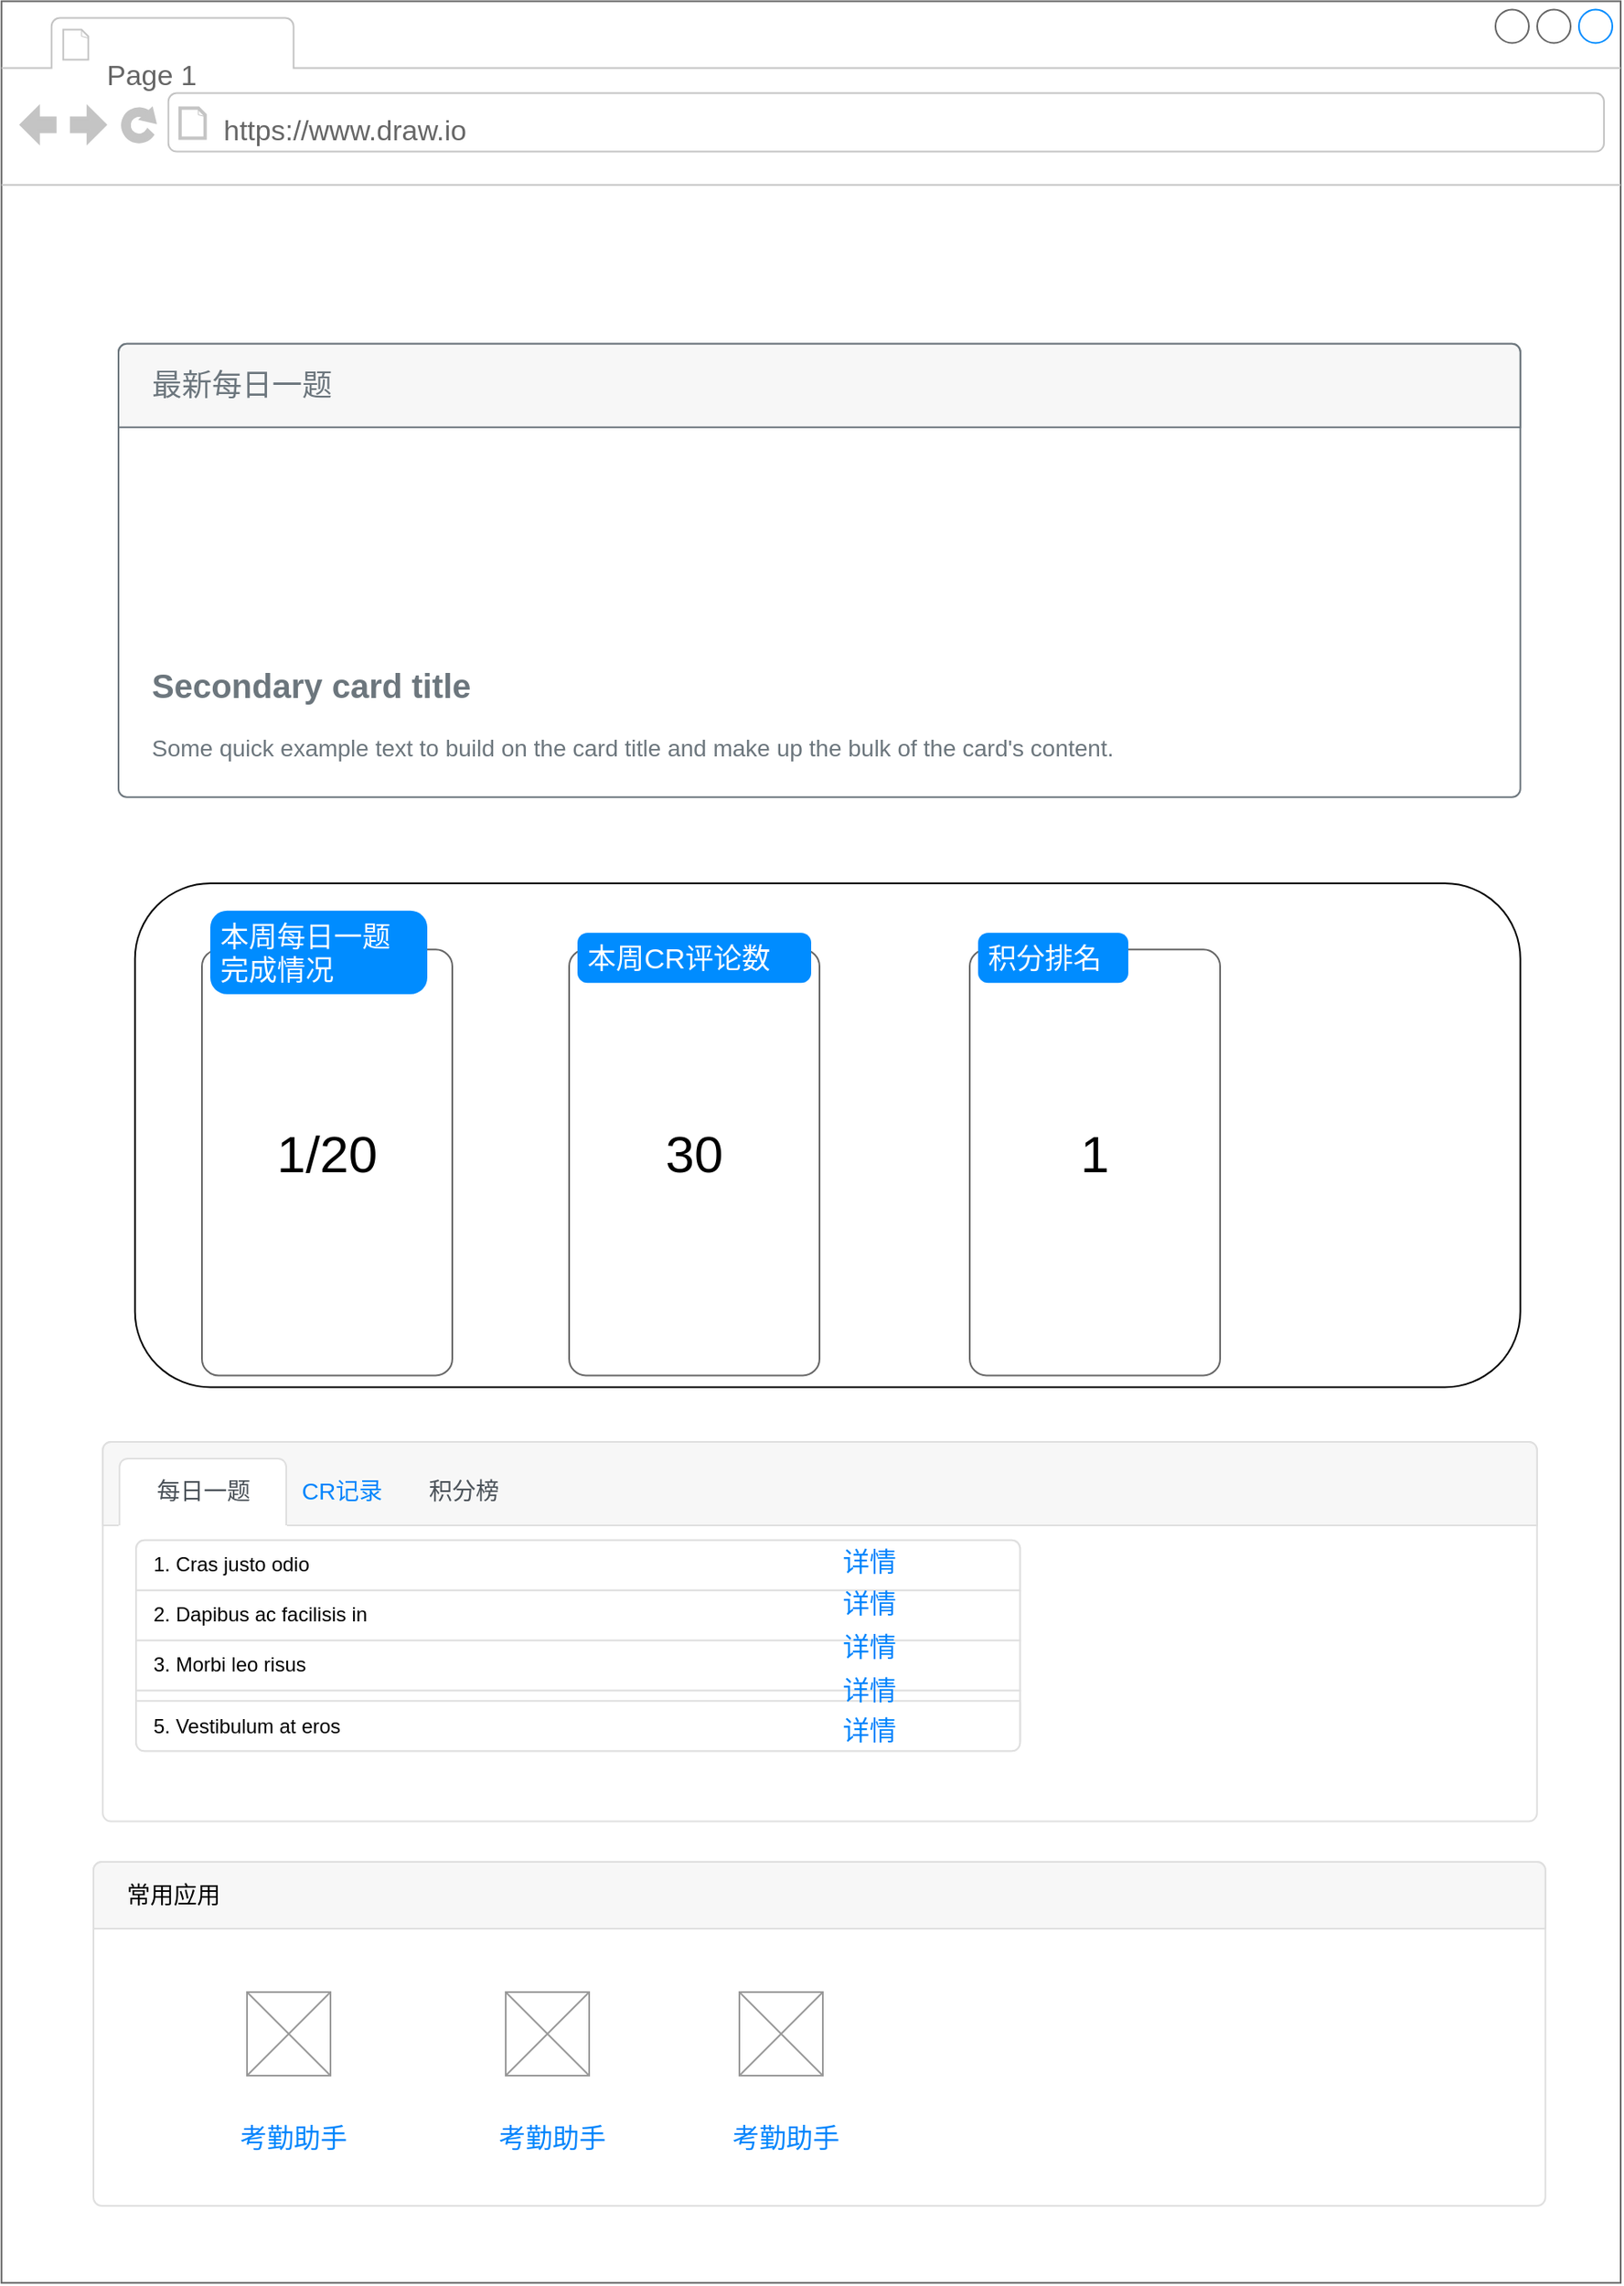 <mxfile version="20.2.2" type="github">
  <diagram id="K8B57EH4iwTCI3toLxyg" name="第 1 页">
    <mxGraphModel dx="1577" dy="2044" grid="1" gridSize="10" guides="1" tooltips="1" connect="1" arrows="1" fold="1" page="1" pageScale="1" pageWidth="827" pageHeight="1169" math="0" shadow="0">
      <root>
        <mxCell id="0" />
        <mxCell id="1" parent="0" />
        <mxCell id="xulJQzumZJBnUeOoIjRu-1" value="&lt;b&gt;&lt;font style=&quot;font-size: 20px&quot;&gt;Danger card title&lt;/font&gt;&lt;/b&gt;&lt;br style=&quot;font-size: 14px&quot;&gt;&lt;br style=&quot;font-size: 14px&quot;&gt;Some quick example text to build on the card title and make up the bulk of the card&#39;s content." style="html=1;shadow=0;dashed=0;shape=mxgraph.bootstrap.rrect;rSize=5;strokeColor=#DB2843;html=1;whiteSpace=wrap;fillColor=#ffffff;fontColor=#DB2843;verticalAlign=bottom;align=left;spacing=20;spacingBottom=0;fontSize=14;" vertex="1" parent="1">
          <mxGeometry x="460" y="18" width="960" height="1312" as="geometry" />
        </mxCell>
        <mxCell id="xulJQzumZJBnUeOoIjRu-2" value="" style="strokeWidth=1;shadow=0;dashed=0;align=center;html=1;shape=mxgraph.mockup.containers.browserWindow;rSize=0;strokeColor=#666666;strokeColor2=#008cff;strokeColor3=#c4c4c4;mainText=,;recursiveResize=0;" vertex="1" parent="xulJQzumZJBnUeOoIjRu-1">
          <mxGeometry x="-10.12" y="-52.239" width="970.12" height="1366.305" as="geometry" />
        </mxCell>
        <mxCell id="xulJQzumZJBnUeOoIjRu-3" value="Page 1" style="strokeWidth=1;shadow=0;dashed=0;align=center;html=1;shape=mxgraph.mockup.containers.anchor;fontSize=17;fontColor=#666666;align=left;" vertex="1" parent="xulJQzumZJBnUeOoIjRu-2">
          <mxGeometry x="60.698" y="21.725" width="111.279" height="47.07" as="geometry" />
        </mxCell>
        <mxCell id="xulJQzumZJBnUeOoIjRu-4" value="https://www.draw.io" style="strokeWidth=1;shadow=0;dashed=0;align=center;html=1;shape=mxgraph.mockup.containers.anchor;rSize=0;fontSize=17;fontColor=#666666;align=left;" vertex="1" parent="xulJQzumZJBnUeOoIjRu-2">
          <mxGeometry x="131.512" y="54.308" width="252.907" height="47.07" as="geometry" />
        </mxCell>
        <mxCell id="xulJQzumZJBnUeOoIjRu-5" value="&lt;b&gt;&lt;font style=&quot;font-size: 20px&quot;&gt;Secondary card title&lt;/font&gt;&lt;/b&gt;&lt;br style=&quot;font-size: 14px&quot;&gt;&lt;br style=&quot;font-size: 14px&quot;&gt;Some quick example text to build on the card title and make up the bulk of the card&#39;s content." style="html=1;shadow=0;dashed=0;shape=mxgraph.bootstrap.rrect;rSize=5;strokeColor=#6C767D;html=1;whiteSpace=wrap;fillColor=#ffffff;fontColor=#6C767D;verticalAlign=bottom;align=left;spacing=20;spacingBottom=0;fontSize=14;" vertex="1" parent="xulJQzumZJBnUeOoIjRu-2">
          <mxGeometry x="70.12" y="205.109" width="839.88" height="271.448" as="geometry" />
        </mxCell>
        <mxCell id="xulJQzumZJBnUeOoIjRu-6" value="最新每日一题" style="html=1;shadow=0;dashed=0;shape=mxgraph.bootstrap.topButton;rSize=5;perimeter=none;whiteSpace=wrap;fillColor=#F7F7F7;strokeColor=#6C767D;fontColor=#6C767D;resizeWidth=1;fontSize=18;align=left;spacing=20;" vertex="1" parent="xulJQzumZJBnUeOoIjRu-5">
          <mxGeometry width="839.88" height="50" relative="1" as="geometry" />
        </mxCell>
        <mxCell id="xulJQzumZJBnUeOoIjRu-7" value="" style="rounded=1;whiteSpace=wrap;html=1;fontSize=31;" vertex="1" parent="xulJQzumZJBnUeOoIjRu-2">
          <mxGeometry x="80" y="528.24" width="830" height="301.76" as="geometry" />
        </mxCell>
        <mxCell id="xulJQzumZJBnUeOoIjRu-8" value="" style="shape=mxgraph.mockup.containers.marginRect;rectMarginTop=10;strokeColor=#666666;strokeWidth=1;dashed=0;rounded=1;arcSize=5;recursiveResize=0;" vertex="1" parent="xulJQzumZJBnUeOoIjRu-2">
          <mxGeometry x="120.12" y="557.901" width="150" height="265.051" as="geometry" />
        </mxCell>
        <mxCell id="xulJQzumZJBnUeOoIjRu-9" value="本周每日一题&#xa;完成情况" style="shape=rect;strokeColor=none;fillColor=#008cff;strokeWidth=1;dashed=0;rounded=1;arcSize=20;fontColor=#ffffff;fontSize=17;spacing=2;spacingTop=-2;align=left;autosize=1;spacingLeft=4;resizeWidth=0;resizeHeight=0;perimeter=none;" vertex="1" parent="xulJQzumZJBnUeOoIjRu-8">
          <mxGeometry x="5" y="-13.253" width="130" height="50" as="geometry" />
        </mxCell>
        <mxCell id="xulJQzumZJBnUeOoIjRu-10" value="&lt;font style=&quot;font-size: 31px;&quot;&gt;1/20&lt;/font&gt;" style="text;html=1;strokeColor=none;fillColor=none;align=center;verticalAlign=middle;whiteSpace=wrap;rounded=0;" vertex="1" parent="xulJQzumZJBnUeOoIjRu-8">
          <mxGeometry x="45" y="112.646" width="60" height="39.758" as="geometry" />
        </mxCell>
        <mxCell id="xulJQzumZJBnUeOoIjRu-11" value="" style="shape=mxgraph.mockup.containers.marginRect;rectMarginTop=10;strokeColor=#666666;strokeWidth=1;dashed=0;rounded=1;arcSize=5;recursiveResize=0;" vertex="1" parent="xulJQzumZJBnUeOoIjRu-2">
          <mxGeometry x="340.12" y="557.901" width="150" height="265.051" as="geometry" />
        </mxCell>
        <mxCell id="xulJQzumZJBnUeOoIjRu-12" value="本周CR评论数" style="shape=rect;strokeColor=none;fillColor=#008cff;strokeWidth=1;dashed=0;rounded=1;arcSize=20;fontColor=#ffffff;fontSize=17;spacing=2;spacingTop=-2;align=left;autosize=1;spacingLeft=4;resizeWidth=0;resizeHeight=0;perimeter=none;" vertex="1" parent="xulJQzumZJBnUeOoIjRu-11">
          <mxGeometry x="5" width="140" height="30" as="geometry" />
        </mxCell>
        <mxCell id="xulJQzumZJBnUeOoIjRu-13" value="&lt;font style=&quot;font-size: 31px;&quot;&gt;30&lt;/font&gt;" style="text;html=1;strokeColor=none;fillColor=none;align=center;verticalAlign=middle;whiteSpace=wrap;rounded=0;" vertex="1" parent="xulJQzumZJBnUeOoIjRu-11">
          <mxGeometry x="45" y="112.646" width="60" height="39.758" as="geometry" />
        </mxCell>
        <mxCell id="xulJQzumZJBnUeOoIjRu-14" value="" style="html=1;shadow=0;dashed=0;shape=mxgraph.bootstrap.rrect;rSize=5;strokeColor=#DFDFDF;html=1;whiteSpace=wrap;fillColor=#FFFFFF;fontColor=#000000;" vertex="1" parent="xulJQzumZJBnUeOoIjRu-2">
          <mxGeometry x="60.7" y="862.71" width="859.3" height="227.29" as="geometry" />
        </mxCell>
        <mxCell id="xulJQzumZJBnUeOoIjRu-15" value="" style="html=1;shadow=0;dashed=0;shape=mxgraph.bootstrap.topButton;strokeColor=inherit;fillColor=#F7F7F7;rSize=5;perimeter=none;whiteSpace=wrap;resizeWidth=1;align=center;spacing=20;fontSize=14;" vertex="1" parent="xulJQzumZJBnUeOoIjRu-14">
          <mxGeometry width="859.3" height="50" relative="1" as="geometry" />
        </mxCell>
        <mxCell id="xulJQzumZJBnUeOoIjRu-16" value="每日一题" style="html=1;shadow=0;dashed=0;shape=mxgraph.bootstrap.tabTop;strokeColor=#DFDFDF;fillColor=#ffffff;rSize=5;perimeter=none;whiteSpace=wrap;resizeWidth=1;align=center;spacing=20;fontSize=14;fontColor=#4B5259;" vertex="1" parent="xulJQzumZJBnUeOoIjRu-14">
          <mxGeometry width="99.919" height="40" relative="1" as="geometry">
            <mxPoint x="10" y="10" as="offset" />
          </mxGeometry>
        </mxCell>
        <mxCell id="xulJQzumZJBnUeOoIjRu-17" value="CR记录" style="strokeColor=none;fillColor=none;rSize=5;perimeter=none;whiteSpace=wrap;resizeWidth=1;align=center;spacing=20;fontSize=14;fontColor=#0085FC;" vertex="1" parent="xulJQzumZJBnUeOoIjRu-14">
          <mxGeometry width="89.927" height="40" relative="1" as="geometry">
            <mxPoint x="98" y="10" as="offset" />
          </mxGeometry>
        </mxCell>
        <mxCell id="xulJQzumZJBnUeOoIjRu-18" value="积分榜" style="strokeColor=none;fillColor=none;rSize=5;perimeter=none;whiteSpace=wrap;resizeWidth=1;align=center;spacing=20;fontSize=14;fontColor=#0085FC;fontColor=#4B5259;" vertex="1" parent="xulJQzumZJBnUeOoIjRu-14">
          <mxGeometry width="79.935" height="40" relative="1" as="geometry">
            <mxPoint x="176" y="10" as="offset" />
          </mxGeometry>
        </mxCell>
        <mxCell id="xulJQzumZJBnUeOoIjRu-19" value="" style="html=1;shadow=0;dashed=0;shape=mxgraph.bootstrap.rrect;rSize=5;strokeColor=#DFDFDF;html=1;whiteSpace=wrap;fillColor=#FFFFFF;fontColor=#000000;" vertex="1" parent="xulJQzumZJBnUeOoIjRu-14">
          <mxGeometry x="19.984" y="58.927" width="529.569" height="126.272" as="geometry" />
        </mxCell>
        <mxCell id="xulJQzumZJBnUeOoIjRu-20" value="1. Cras justo odio" style="strokeColor=inherit;fillColor=inherit;gradientColor=inherit;fontColor=inherit;html=1;shadow=0;dashed=0;shape=mxgraph.bootstrap.topButton;rSize=5;perimeter=none;whiteSpace=wrap;resizeWidth=1;align=left;spacing=10;" vertex="1" parent="xulJQzumZJBnUeOoIjRu-19">
          <mxGeometry width="529.569" height="30" relative="1" as="geometry" />
        </mxCell>
        <mxCell id="xulJQzumZJBnUeOoIjRu-21" value="2. Dapibus ac facilisis in" style="strokeColor=inherit;fillColor=inherit;gradientColor=inherit;fontColor=inherit;html=1;shadow=0;dashed=0;perimeter=none;whiteSpace=wrap;resizeWidth=1;align=left;spacing=10;" vertex="1" parent="xulJQzumZJBnUeOoIjRu-19">
          <mxGeometry width="529.569" height="30" relative="1" as="geometry">
            <mxPoint y="30" as="offset" />
          </mxGeometry>
        </mxCell>
        <mxCell id="xulJQzumZJBnUeOoIjRu-22" value="3. Morbi leo risus" style="strokeColor=inherit;fillColor=inherit;gradientColor=inherit;fontColor=inherit;html=1;shadow=0;dashed=0;perimeter=none;whiteSpace=wrap;resizeWidth=1;align=left;spacing=10;" vertex="1" parent="xulJQzumZJBnUeOoIjRu-19">
          <mxGeometry width="529.569" height="30" relative="1" as="geometry">
            <mxPoint y="60" as="offset" />
          </mxGeometry>
        </mxCell>
        <mxCell id="xulJQzumZJBnUeOoIjRu-23" value="4. Porta ac consectetur ac" style="strokeColor=inherit;fillColor=inherit;gradientColor=inherit;fontColor=inherit;html=1;shadow=0;dashed=0;perimeter=none;whiteSpace=wrap;resizeWidth=1;align=left;spacing=10;" vertex="1" parent="xulJQzumZJBnUeOoIjRu-19">
          <mxGeometry width="529.569" height="30" relative="1" as="geometry">
            <mxPoint y="90" as="offset" />
          </mxGeometry>
        </mxCell>
        <mxCell id="xulJQzumZJBnUeOoIjRu-24" value="5. Vestibulum at eros" style="strokeColor=inherit;fillColor=inherit;gradientColor=inherit;fontColor=inherit;html=1;shadow=0;dashed=0;shape=mxgraph.bootstrap.bottomButton;rSize=5;perimeter=none;whiteSpace=wrap;resizeWidth=1;resizeHeight=0;align=left;spacing=10;" vertex="1" parent="xulJQzumZJBnUeOoIjRu-19">
          <mxGeometry y="1" width="529.569" height="30" relative="1" as="geometry">
            <mxPoint y="-30" as="offset" />
          </mxGeometry>
        </mxCell>
        <mxCell id="xulJQzumZJBnUeOoIjRu-25" value="详情" style="html=1;shadow=0;dashed=0;shape=mxgraph.bootstrap.rrect;rSize=5;strokeColor=none;strokeWidth=1;fillColor=none;fontColor=#0085FC;whiteSpace=wrap;align=center;verticalAlign=middle;spacingLeft=0;fontStyle=0;fontSize=16;spacing=5;" vertex="1" parent="xulJQzumZJBnUeOoIjRu-19">
          <mxGeometry x="409.666" y="8.418" width="59.951" height="8.418" as="geometry" />
        </mxCell>
        <mxCell id="xulJQzumZJBnUeOoIjRu-26" value="详情" style="html=1;shadow=0;dashed=0;shape=mxgraph.bootstrap.rrect;rSize=5;strokeColor=none;strokeWidth=1;fillColor=none;fontColor=#0085FC;whiteSpace=wrap;align=center;verticalAlign=middle;spacingLeft=0;fontStyle=0;fontSize=16;spacing=5;" vertex="1" parent="xulJQzumZJBnUeOoIjRu-19">
          <mxGeometry x="409.666" y="109.436" width="59.951" height="8.418" as="geometry" />
        </mxCell>
        <mxCell id="xulJQzumZJBnUeOoIjRu-27" value="详情" style="html=1;shadow=0;dashed=0;shape=mxgraph.bootstrap.rrect;rSize=5;strokeColor=none;strokeWidth=1;fillColor=none;fontColor=#0085FC;whiteSpace=wrap;align=center;verticalAlign=middle;spacingLeft=0;fontStyle=0;fontSize=16;spacing=5;" vertex="1" parent="xulJQzumZJBnUeOoIjRu-19">
          <mxGeometry x="409.666" y="85.023" width="59.951" height="8.418" as="geometry" />
        </mxCell>
        <mxCell id="xulJQzumZJBnUeOoIjRu-28" value="详情" style="html=1;shadow=0;dashed=0;shape=mxgraph.bootstrap.rrect;rSize=5;strokeColor=none;strokeWidth=1;fillColor=none;fontColor=#0085FC;whiteSpace=wrap;align=center;verticalAlign=middle;spacingLeft=0;fontStyle=0;fontSize=16;spacing=5;" vertex="1" parent="xulJQzumZJBnUeOoIjRu-19">
          <mxGeometry x="409.666" y="58.927" width="59.951" height="8.418" as="geometry" />
        </mxCell>
        <mxCell id="xulJQzumZJBnUeOoIjRu-29" value="详情" style="html=1;shadow=0;dashed=0;shape=mxgraph.bootstrap.rrect;rSize=5;strokeColor=none;strokeWidth=1;fillColor=none;fontColor=#0085FC;whiteSpace=wrap;align=center;verticalAlign=middle;spacingLeft=0;fontStyle=0;fontSize=16;spacing=5;" vertex="1" parent="xulJQzumZJBnUeOoIjRu-19">
          <mxGeometry x="409.666" y="33.673" width="59.951" height="8.418" as="geometry" />
        </mxCell>
        <mxCell id="xulJQzumZJBnUeOoIjRu-30" value="" style="shape=mxgraph.mockup.containers.marginRect;rectMarginTop=10;strokeColor=#666666;strokeWidth=1;dashed=0;rounded=1;arcSize=5;recursiveResize=0;" vertex="1" parent="xulJQzumZJBnUeOoIjRu-2">
          <mxGeometry x="580.12" y="557.901" width="150" height="265.051" as="geometry" />
        </mxCell>
        <mxCell id="xulJQzumZJBnUeOoIjRu-31" value="积分排名" style="shape=rect;strokeColor=none;fillColor=#008cff;strokeWidth=1;dashed=0;rounded=1;arcSize=20;fontColor=#ffffff;fontSize=17;spacing=2;spacingTop=-2;align=left;autosize=1;spacingLeft=4;resizeWidth=0;resizeHeight=0;perimeter=none;" vertex="1" parent="xulJQzumZJBnUeOoIjRu-30">
          <mxGeometry x="5" width="90" height="30" as="geometry" />
        </mxCell>
        <mxCell id="xulJQzumZJBnUeOoIjRu-32" value="&lt;font style=&quot;font-size: 31px;&quot;&gt;1&lt;/font&gt;" style="text;html=1;strokeColor=none;fillColor=none;align=center;verticalAlign=middle;whiteSpace=wrap;rounded=0;" vertex="1" parent="xulJQzumZJBnUeOoIjRu-30">
          <mxGeometry x="45" y="112.646" width="60" height="39.758" as="geometry" />
        </mxCell>
        <mxCell id="xulJQzumZJBnUeOoIjRu-33" value="" style="html=1;shadow=0;dashed=0;shape=mxgraph.bootstrap.rrect;rSize=5;strokeColor=#DFDFDF;html=1;whiteSpace=wrap;fillColor=#FFFFFF;fontColor=#000000;fontSize=31;" vertex="1" parent="xulJQzumZJBnUeOoIjRu-2">
          <mxGeometry x="55.12" y="1114.24" width="869.88" height="205.999" as="geometry" />
        </mxCell>
        <mxCell id="xulJQzumZJBnUeOoIjRu-34" value="常用应用" style="html=1;shadow=0;dashed=0;shape=mxgraph.bootstrap.topButton;strokeColor=inherit;fillColor=#F7F7F7;rSize=5;perimeter=none;whiteSpace=wrap;resizeWidth=1;align=left;spacing=20;fontSize=14;" vertex="1" parent="xulJQzumZJBnUeOoIjRu-33">
          <mxGeometry width="869.88" height="40" relative="1" as="geometry" />
        </mxCell>
        <mxCell id="xulJQzumZJBnUeOoIjRu-35" value="" style="verticalLabelPosition=bottom;shadow=0;dashed=0;align=center;html=1;verticalAlign=top;strokeWidth=1;shape=mxgraph.mockup.graphics.simpleIcon;strokeColor=#999999;fontSize=31;" vertex="1" parent="xulJQzumZJBnUeOoIjRu-33">
          <mxGeometry x="92" y="77.999" width="50" height="50" as="geometry" />
        </mxCell>
        <mxCell id="xulJQzumZJBnUeOoIjRu-36" value="考勤助手" style="html=1;shadow=0;dashed=0;shape=mxgraph.bootstrap.rrect;rSize=5;strokeColor=none;strokeWidth=1;fillColor=none;fontColor=#0085FC;whiteSpace=wrap;align=center;verticalAlign=middle;spacingLeft=0;fontStyle=0;fontSize=16;spacing=5;" vertex="1" parent="xulJQzumZJBnUeOoIjRu-33">
          <mxGeometry x="80" y="145" width="80" height="40" as="geometry" />
        </mxCell>
        <mxCell id="xulJQzumZJBnUeOoIjRu-37" value="" style="verticalLabelPosition=bottom;shadow=0;dashed=0;align=center;html=1;verticalAlign=top;strokeWidth=1;shape=mxgraph.mockup.graphics.simpleIcon;strokeColor=#999999;fontSize=31;" vertex="1" parent="xulJQzumZJBnUeOoIjRu-33">
          <mxGeometry x="247" y="77.999" width="50" height="50" as="geometry" />
        </mxCell>
        <mxCell id="xulJQzumZJBnUeOoIjRu-38" value="考勤助手" style="html=1;shadow=0;dashed=0;shape=mxgraph.bootstrap.rrect;rSize=5;strokeColor=none;strokeWidth=1;fillColor=none;fontColor=#0085FC;whiteSpace=wrap;align=center;verticalAlign=middle;spacingLeft=0;fontStyle=0;fontSize=16;spacing=5;" vertex="1" parent="xulJQzumZJBnUeOoIjRu-33">
          <mxGeometry x="235" y="145" width="80" height="40" as="geometry" />
        </mxCell>
        <mxCell id="xulJQzumZJBnUeOoIjRu-39" value="" style="verticalLabelPosition=bottom;shadow=0;dashed=0;align=center;html=1;verticalAlign=top;strokeWidth=1;shape=mxgraph.mockup.graphics.simpleIcon;strokeColor=#999999;fontSize=31;" vertex="1" parent="xulJQzumZJBnUeOoIjRu-33">
          <mxGeometry x="387" y="77.999" width="50" height="50" as="geometry" />
        </mxCell>
        <mxCell id="xulJQzumZJBnUeOoIjRu-40" value="考勤助手" style="html=1;shadow=0;dashed=0;shape=mxgraph.bootstrap.rrect;rSize=5;strokeColor=none;strokeWidth=1;fillColor=none;fontColor=#0085FC;whiteSpace=wrap;align=center;verticalAlign=middle;spacingLeft=0;fontStyle=0;fontSize=16;spacing=5;" vertex="1" parent="xulJQzumZJBnUeOoIjRu-33">
          <mxGeometry x="375" y="145" width="80" height="40" as="geometry" />
        </mxCell>
      </root>
    </mxGraphModel>
  </diagram>
</mxfile>
